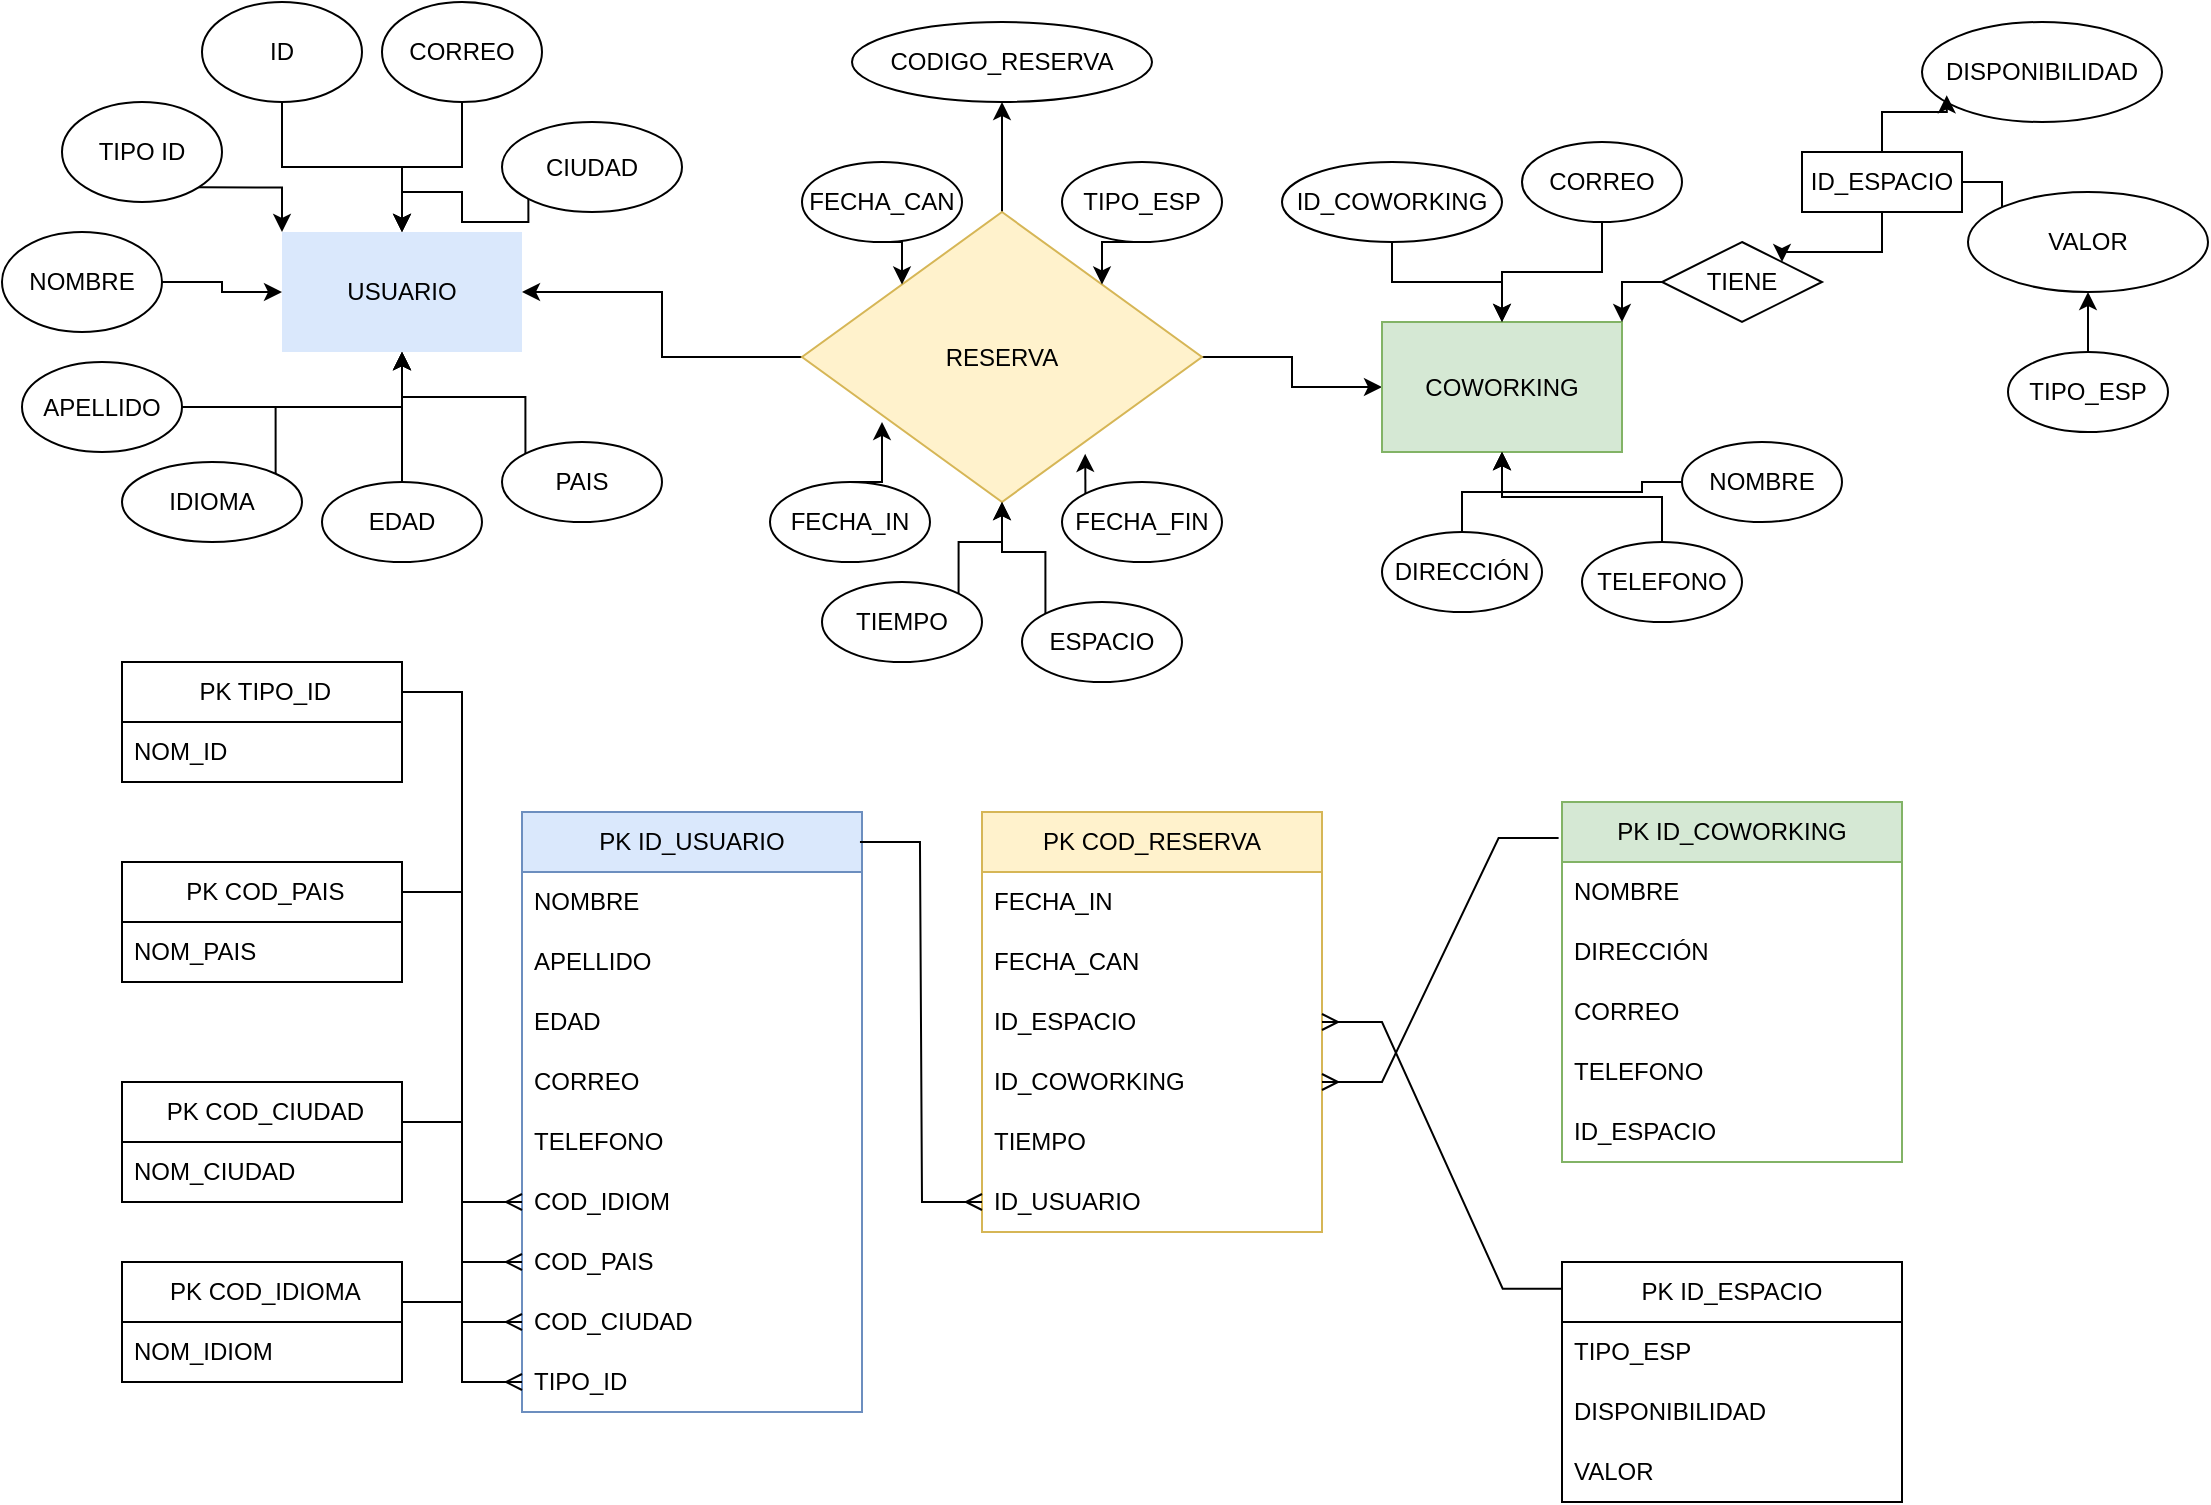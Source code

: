 <mxfile version="26.2.14">
  <diagram id="C5RBs43oDa-KdzZeNtuy" name="Page-1">
    <mxGraphModel dx="1613" dy="451" grid="1" gridSize="10" guides="1" tooltips="1" connect="1" arrows="1" fold="1" page="1" pageScale="1" pageWidth="827" pageHeight="1169" math="0" shadow="0">
      <root>
        <mxCell id="WIyWlLk6GJQsqaUBKTNV-0" />
        <mxCell id="WIyWlLk6GJQsqaUBKTNV-1" parent="WIyWlLk6GJQsqaUBKTNV-0" />
        <mxCell id="08lXmjjYTGvoLmH3V8x4-13" value="" style="edgeStyle=orthogonalEdgeStyle;rounded=0;orthogonalLoop=1;jettySize=auto;html=1;" edge="1" parent="WIyWlLk6GJQsqaUBKTNV-1" source="08lXmjjYTGvoLmH3V8x4-0" target="08lXmjjYTGvoLmH3V8x4-12">
          <mxGeometry relative="1" as="geometry" />
        </mxCell>
        <mxCell id="08lXmjjYTGvoLmH3V8x4-101" style="edgeStyle=orthogonalEdgeStyle;rounded=0;orthogonalLoop=1;jettySize=auto;html=1;exitX=1;exitY=0.5;exitDx=0;exitDy=0;entryX=0;entryY=0.5;entryDx=0;entryDy=0;" edge="1" parent="WIyWlLk6GJQsqaUBKTNV-1" source="08lXmjjYTGvoLmH3V8x4-0" target="08lXmjjYTGvoLmH3V8x4-2">
          <mxGeometry relative="1" as="geometry" />
        </mxCell>
        <mxCell id="08lXmjjYTGvoLmH3V8x4-102" style="edgeStyle=orthogonalEdgeStyle;rounded=0;orthogonalLoop=1;jettySize=auto;html=1;exitX=0;exitY=0.5;exitDx=0;exitDy=0;entryX=1;entryY=0.5;entryDx=0;entryDy=0;" edge="1" parent="WIyWlLk6GJQsqaUBKTNV-1" source="08lXmjjYTGvoLmH3V8x4-0" target="08lXmjjYTGvoLmH3V8x4-1">
          <mxGeometry relative="1" as="geometry" />
        </mxCell>
        <mxCell id="08lXmjjYTGvoLmH3V8x4-0" value="RESERVA" style="rhombus;whiteSpace=wrap;html=1;fillColor=#fff2cc;strokeColor=#d6b656;" vertex="1" parent="WIyWlLk6GJQsqaUBKTNV-1">
          <mxGeometry x="350" y="175" width="200" height="145" as="geometry" />
        </mxCell>
        <mxCell id="08lXmjjYTGvoLmH3V8x4-1" value="USUARIO" style="rounded=0;whiteSpace=wrap;html=1;fillColor=#dae8fc;strokeColor=none;" vertex="1" parent="WIyWlLk6GJQsqaUBKTNV-1">
          <mxGeometry x="90" y="185" width="120" height="60" as="geometry" />
        </mxCell>
        <mxCell id="08lXmjjYTGvoLmH3V8x4-2" value="COWORKING" style="rounded=0;whiteSpace=wrap;html=1;fillColor=#d5e8d4;strokeColor=#82b366;" vertex="1" parent="WIyWlLk6GJQsqaUBKTNV-1">
          <mxGeometry x="640" y="230" width="120" height="65" as="geometry" />
        </mxCell>
        <mxCell id="08lXmjjYTGvoLmH3V8x4-108" style="edgeStyle=orthogonalEdgeStyle;rounded=0;orthogonalLoop=1;jettySize=auto;html=1;exitX=1;exitY=0.5;exitDx=0;exitDy=0;entryX=0;entryY=0.5;entryDx=0;entryDy=0;" edge="1" parent="WIyWlLk6GJQsqaUBKTNV-1" source="08lXmjjYTGvoLmH3V8x4-3" target="08lXmjjYTGvoLmH3V8x4-1">
          <mxGeometry relative="1" as="geometry" />
        </mxCell>
        <mxCell id="08lXmjjYTGvoLmH3V8x4-3" value="NOMBRE" style="ellipse;whiteSpace=wrap;html=1;" vertex="1" parent="WIyWlLk6GJQsqaUBKTNV-1">
          <mxGeometry x="-50" y="185" width="80" height="50" as="geometry" />
        </mxCell>
        <mxCell id="08lXmjjYTGvoLmH3V8x4-107" style="edgeStyle=orthogonalEdgeStyle;rounded=0;orthogonalLoop=1;jettySize=auto;html=1;exitX=1;exitY=0.5;exitDx=0;exitDy=0;entryX=0.5;entryY=1;entryDx=0;entryDy=0;" edge="1" parent="WIyWlLk6GJQsqaUBKTNV-1" source="08lXmjjYTGvoLmH3V8x4-4" target="08lXmjjYTGvoLmH3V8x4-1">
          <mxGeometry relative="1" as="geometry" />
        </mxCell>
        <mxCell id="08lXmjjYTGvoLmH3V8x4-4" value="APELLIDO" style="ellipse;whiteSpace=wrap;html=1;" vertex="1" parent="WIyWlLk6GJQsqaUBKTNV-1">
          <mxGeometry x="-40" y="250" width="80" height="45" as="geometry" />
        </mxCell>
        <mxCell id="08lXmjjYTGvoLmH3V8x4-104" style="edgeStyle=orthogonalEdgeStyle;rounded=0;orthogonalLoop=1;jettySize=auto;html=1;exitX=0.5;exitY=0;exitDx=0;exitDy=0;entryX=0.5;entryY=1;entryDx=0;entryDy=0;" edge="1" parent="WIyWlLk6GJQsqaUBKTNV-1" source="08lXmjjYTGvoLmH3V8x4-5" target="08lXmjjYTGvoLmH3V8x4-1">
          <mxGeometry relative="1" as="geometry" />
        </mxCell>
        <mxCell id="08lXmjjYTGvoLmH3V8x4-5" value="EDAD" style="ellipse;whiteSpace=wrap;html=1;" vertex="1" parent="WIyWlLk6GJQsqaUBKTNV-1">
          <mxGeometry x="110" y="310" width="80" height="40" as="geometry" />
        </mxCell>
        <mxCell id="08lXmjjYTGvoLmH3V8x4-103" style="edgeStyle=orthogonalEdgeStyle;rounded=0;orthogonalLoop=1;jettySize=auto;html=1;exitX=0;exitY=0;exitDx=0;exitDy=0;entryX=0.5;entryY=1;entryDx=0;entryDy=0;" edge="1" parent="WIyWlLk6GJQsqaUBKTNV-1" source="08lXmjjYTGvoLmH3V8x4-6" target="08lXmjjYTGvoLmH3V8x4-1">
          <mxGeometry relative="1" as="geometry" />
        </mxCell>
        <mxCell id="08lXmjjYTGvoLmH3V8x4-6" value="PAIS" style="ellipse;whiteSpace=wrap;html=1;" vertex="1" parent="WIyWlLk6GJQsqaUBKTNV-1">
          <mxGeometry x="200" y="290" width="80" height="40" as="geometry" />
        </mxCell>
        <mxCell id="08lXmjjYTGvoLmH3V8x4-112" style="edgeStyle=orthogonalEdgeStyle;rounded=0;orthogonalLoop=1;jettySize=auto;html=1;exitX=0;exitY=1;exitDx=0;exitDy=0;entryX=0.5;entryY=0;entryDx=0;entryDy=0;" edge="1" parent="WIyWlLk6GJQsqaUBKTNV-1" source="08lXmjjYTGvoLmH3V8x4-7" target="08lXmjjYTGvoLmH3V8x4-1">
          <mxGeometry relative="1" as="geometry">
            <Array as="points">
              <mxPoint x="213" y="180" />
              <mxPoint x="180" y="180" />
              <mxPoint x="180" y="165" />
              <mxPoint x="150" y="165" />
            </Array>
          </mxGeometry>
        </mxCell>
        <mxCell id="08lXmjjYTGvoLmH3V8x4-7" value="CIUDAD" style="ellipse;whiteSpace=wrap;html=1;" vertex="1" parent="WIyWlLk6GJQsqaUBKTNV-1">
          <mxGeometry x="200" y="130" width="90" height="45" as="geometry" />
        </mxCell>
        <mxCell id="08lXmjjYTGvoLmH3V8x4-106" style="edgeStyle=orthogonalEdgeStyle;rounded=0;orthogonalLoop=1;jettySize=auto;html=1;exitX=1;exitY=0;exitDx=0;exitDy=0;entryX=0.5;entryY=1;entryDx=0;entryDy=0;" edge="1" parent="WIyWlLk6GJQsqaUBKTNV-1" source="08lXmjjYTGvoLmH3V8x4-8" target="08lXmjjYTGvoLmH3V8x4-1">
          <mxGeometry relative="1" as="geometry" />
        </mxCell>
        <mxCell id="08lXmjjYTGvoLmH3V8x4-8" value="IDIOMA" style="ellipse;whiteSpace=wrap;html=1;" vertex="1" parent="WIyWlLk6GJQsqaUBKTNV-1">
          <mxGeometry x="10" y="300" width="90" height="40" as="geometry" />
        </mxCell>
        <mxCell id="08lXmjjYTGvoLmH3V8x4-109" style="edgeStyle=orthogonalEdgeStyle;rounded=0;orthogonalLoop=1;jettySize=auto;html=1;exitX=1;exitY=1;exitDx=0;exitDy=0;entryX=0;entryY=0;entryDx=0;entryDy=0;" edge="1" parent="WIyWlLk6GJQsqaUBKTNV-1" source="08lXmjjYTGvoLmH3V8x4-9" target="08lXmjjYTGvoLmH3V8x4-1">
          <mxGeometry relative="1" as="geometry" />
        </mxCell>
        <mxCell id="08lXmjjYTGvoLmH3V8x4-9" value="TIPO ID" style="ellipse;whiteSpace=wrap;html=1;" vertex="1" parent="WIyWlLk6GJQsqaUBKTNV-1">
          <mxGeometry x="-20" y="120" width="80" height="50" as="geometry" />
        </mxCell>
        <mxCell id="08lXmjjYTGvoLmH3V8x4-110" style="edgeStyle=orthogonalEdgeStyle;rounded=0;orthogonalLoop=1;jettySize=auto;html=1;exitX=0.5;exitY=1;exitDx=0;exitDy=0;entryX=0.5;entryY=0;entryDx=0;entryDy=0;" edge="1" parent="WIyWlLk6GJQsqaUBKTNV-1" source="08lXmjjYTGvoLmH3V8x4-10" target="08lXmjjYTGvoLmH3V8x4-1">
          <mxGeometry relative="1" as="geometry" />
        </mxCell>
        <mxCell id="08lXmjjYTGvoLmH3V8x4-10" value="ID" style="ellipse;whiteSpace=wrap;html=1;" vertex="1" parent="WIyWlLk6GJQsqaUBKTNV-1">
          <mxGeometry x="50" y="70" width="80" height="50" as="geometry" />
        </mxCell>
        <mxCell id="08lXmjjYTGvoLmH3V8x4-111" style="edgeStyle=orthogonalEdgeStyle;rounded=0;orthogonalLoop=1;jettySize=auto;html=1;exitX=0.5;exitY=1;exitDx=0;exitDy=0;" edge="1" parent="WIyWlLk6GJQsqaUBKTNV-1" source="08lXmjjYTGvoLmH3V8x4-11" target="08lXmjjYTGvoLmH3V8x4-1">
          <mxGeometry relative="1" as="geometry" />
        </mxCell>
        <mxCell id="08lXmjjYTGvoLmH3V8x4-11" value="CORREO" style="ellipse;whiteSpace=wrap;html=1;" vertex="1" parent="WIyWlLk6GJQsqaUBKTNV-1">
          <mxGeometry x="140" y="70" width="80" height="50" as="geometry" />
        </mxCell>
        <mxCell id="08lXmjjYTGvoLmH3V8x4-12" value="CODIGO_RESERVA" style="ellipse;whiteSpace=wrap;html=1;" vertex="1" parent="WIyWlLk6GJQsqaUBKTNV-1">
          <mxGeometry x="375" y="80" width="150" height="40" as="geometry" />
        </mxCell>
        <mxCell id="08lXmjjYTGvoLmH3V8x4-14" value="FECHA_IN" style="ellipse;whiteSpace=wrap;html=1;" vertex="1" parent="WIyWlLk6GJQsqaUBKTNV-1">
          <mxGeometry x="334" y="310" width="80" height="40" as="geometry" />
        </mxCell>
        <mxCell id="08lXmjjYTGvoLmH3V8x4-15" value="FECHA_FIN" style="ellipse;whiteSpace=wrap;html=1;" vertex="1" parent="WIyWlLk6GJQsqaUBKTNV-1">
          <mxGeometry x="480" y="310" width="80" height="40" as="geometry" />
        </mxCell>
        <mxCell id="08lXmjjYTGvoLmH3V8x4-97" style="edgeStyle=orthogonalEdgeStyle;rounded=0;orthogonalLoop=1;jettySize=auto;html=1;exitX=1;exitY=0;exitDx=0;exitDy=0;entryX=0.5;entryY=1;entryDx=0;entryDy=0;" edge="1" parent="WIyWlLk6GJQsqaUBKTNV-1" source="08lXmjjYTGvoLmH3V8x4-16" target="08lXmjjYTGvoLmH3V8x4-0">
          <mxGeometry relative="1" as="geometry" />
        </mxCell>
        <mxCell id="08lXmjjYTGvoLmH3V8x4-16" value="TIEMPO" style="ellipse;whiteSpace=wrap;html=1;" vertex="1" parent="WIyWlLk6GJQsqaUBKTNV-1">
          <mxGeometry x="360" y="360" width="80" height="40" as="geometry" />
        </mxCell>
        <mxCell id="08lXmjjYTGvoLmH3V8x4-99" style="edgeStyle=orthogonalEdgeStyle;rounded=0;orthogonalLoop=1;jettySize=auto;html=1;exitX=0.5;exitY=1;exitDx=0;exitDy=0;entryX=1;entryY=0;entryDx=0;entryDy=0;" edge="1" parent="WIyWlLk6GJQsqaUBKTNV-1" source="08lXmjjYTGvoLmH3V8x4-17" target="08lXmjjYTGvoLmH3V8x4-0">
          <mxGeometry relative="1" as="geometry" />
        </mxCell>
        <mxCell id="08lXmjjYTGvoLmH3V8x4-17" value="TIPO_ESP" style="ellipse;whiteSpace=wrap;html=1;" vertex="1" parent="WIyWlLk6GJQsqaUBKTNV-1">
          <mxGeometry x="480" y="150" width="80" height="40" as="geometry" />
        </mxCell>
        <mxCell id="08lXmjjYTGvoLmH3V8x4-100" style="edgeStyle=orthogonalEdgeStyle;rounded=0;orthogonalLoop=1;jettySize=auto;html=1;exitX=0.5;exitY=1;exitDx=0;exitDy=0;entryX=0;entryY=0;entryDx=0;entryDy=0;" edge="1" parent="WIyWlLk6GJQsqaUBKTNV-1" source="08lXmjjYTGvoLmH3V8x4-18" target="08lXmjjYTGvoLmH3V8x4-0">
          <mxGeometry relative="1" as="geometry" />
        </mxCell>
        <mxCell id="08lXmjjYTGvoLmH3V8x4-18" value="FECHA_CAN" style="ellipse;whiteSpace=wrap;html=1;" vertex="1" parent="WIyWlLk6GJQsqaUBKTNV-1">
          <mxGeometry x="350" y="150" width="80" height="40" as="geometry" />
        </mxCell>
        <mxCell id="08lXmjjYTGvoLmH3V8x4-75" style="edgeStyle=orthogonalEdgeStyle;rounded=0;orthogonalLoop=1;jettySize=auto;html=1;exitX=0.5;exitY=0;exitDx=0;exitDy=0;entryX=0.5;entryY=1;entryDx=0;entryDy=0;" edge="1" parent="WIyWlLk6GJQsqaUBKTNV-1" source="08lXmjjYTGvoLmH3V8x4-21" target="08lXmjjYTGvoLmH3V8x4-32">
          <mxGeometry relative="1" as="geometry" />
        </mxCell>
        <mxCell id="08lXmjjYTGvoLmH3V8x4-21" value="TIPO_ESP" style="ellipse;whiteSpace=wrap;html=1;" vertex="1" parent="WIyWlLk6GJQsqaUBKTNV-1">
          <mxGeometry x="953" y="245" width="80" height="40" as="geometry" />
        </mxCell>
        <mxCell id="08lXmjjYTGvoLmH3V8x4-72" style="edgeStyle=orthogonalEdgeStyle;rounded=0;orthogonalLoop=1;jettySize=auto;html=1;entryX=0.5;entryY=1;entryDx=0;entryDy=0;" edge="1" parent="WIyWlLk6GJQsqaUBKTNV-1" source="08lXmjjYTGvoLmH3V8x4-22" target="08lXmjjYTGvoLmH3V8x4-2">
          <mxGeometry relative="1" as="geometry" />
        </mxCell>
        <mxCell id="08lXmjjYTGvoLmH3V8x4-22" value="DIRECCIÓN" style="ellipse;whiteSpace=wrap;html=1;" vertex="1" parent="WIyWlLk6GJQsqaUBKTNV-1">
          <mxGeometry x="640" y="335" width="80" height="40" as="geometry" />
        </mxCell>
        <mxCell id="08lXmjjYTGvoLmH3V8x4-73" style="edgeStyle=orthogonalEdgeStyle;rounded=0;orthogonalLoop=1;jettySize=auto;html=1;entryX=0.5;entryY=1;entryDx=0;entryDy=0;" edge="1" parent="WIyWlLk6GJQsqaUBKTNV-1" source="08lXmjjYTGvoLmH3V8x4-23" target="08lXmjjYTGvoLmH3V8x4-2">
          <mxGeometry relative="1" as="geometry" />
        </mxCell>
        <mxCell id="08lXmjjYTGvoLmH3V8x4-23" value="TELEFONO" style="ellipse;whiteSpace=wrap;html=1;" vertex="1" parent="WIyWlLk6GJQsqaUBKTNV-1">
          <mxGeometry x="740" y="340" width="80" height="40" as="geometry" />
        </mxCell>
        <mxCell id="08lXmjjYTGvoLmH3V8x4-71" style="edgeStyle=orthogonalEdgeStyle;rounded=0;orthogonalLoop=1;jettySize=auto;html=1;entryX=0.5;entryY=0;entryDx=0;entryDy=0;" edge="1" parent="WIyWlLk6GJQsqaUBKTNV-1" source="08lXmjjYTGvoLmH3V8x4-24" target="08lXmjjYTGvoLmH3V8x4-2">
          <mxGeometry relative="1" as="geometry" />
        </mxCell>
        <mxCell id="08lXmjjYTGvoLmH3V8x4-24" value="CORREO" style="ellipse;whiteSpace=wrap;html=1;" vertex="1" parent="WIyWlLk6GJQsqaUBKTNV-1">
          <mxGeometry x="710" y="140" width="80" height="40" as="geometry" />
        </mxCell>
        <mxCell id="08lXmjjYTGvoLmH3V8x4-70" style="edgeStyle=orthogonalEdgeStyle;rounded=0;orthogonalLoop=1;jettySize=auto;html=1;" edge="1" parent="WIyWlLk6GJQsqaUBKTNV-1" source="08lXmjjYTGvoLmH3V8x4-25" target="08lXmjjYTGvoLmH3V8x4-2">
          <mxGeometry relative="1" as="geometry" />
        </mxCell>
        <mxCell id="08lXmjjYTGvoLmH3V8x4-25" value="ID_COWORKING" style="ellipse;whiteSpace=wrap;html=1;" vertex="1" parent="WIyWlLk6GJQsqaUBKTNV-1">
          <mxGeometry x="590" y="150" width="110" height="40" as="geometry" />
        </mxCell>
        <mxCell id="08lXmjjYTGvoLmH3V8x4-98" style="edgeStyle=orthogonalEdgeStyle;rounded=0;orthogonalLoop=1;jettySize=auto;html=1;exitX=0;exitY=0;exitDx=0;exitDy=0;" edge="1" parent="WIyWlLk6GJQsqaUBKTNV-1" source="08lXmjjYTGvoLmH3V8x4-27" target="08lXmjjYTGvoLmH3V8x4-0">
          <mxGeometry relative="1" as="geometry" />
        </mxCell>
        <mxCell id="08lXmjjYTGvoLmH3V8x4-27" value="ESPACIO" style="ellipse;whiteSpace=wrap;html=1;" vertex="1" parent="WIyWlLk6GJQsqaUBKTNV-1">
          <mxGeometry x="460" y="370" width="80" height="40" as="geometry" />
        </mxCell>
        <mxCell id="08lXmjjYTGvoLmH3V8x4-29" value="DISPONIBILIDAD" style="ellipse;whiteSpace=wrap;html=1;" vertex="1" parent="WIyWlLk6GJQsqaUBKTNV-1">
          <mxGeometry x="910" y="80" width="120" height="50" as="geometry" />
        </mxCell>
        <mxCell id="08lXmjjYTGvoLmH3V8x4-69" style="edgeStyle=orthogonalEdgeStyle;rounded=0;orthogonalLoop=1;jettySize=auto;html=1;exitX=0.5;exitY=1;exitDx=0;exitDy=0;entryX=1;entryY=0;entryDx=0;entryDy=0;" edge="1" parent="WIyWlLk6GJQsqaUBKTNV-1" source="08lXmjjYTGvoLmH3V8x4-30" target="08lXmjjYTGvoLmH3V8x4-31">
          <mxGeometry relative="1" as="geometry" />
        </mxCell>
        <mxCell id="08lXmjjYTGvoLmH3V8x4-76" style="edgeStyle=orthogonalEdgeStyle;rounded=0;orthogonalLoop=1;jettySize=auto;html=1;entryX=0;entryY=0.5;entryDx=0;entryDy=0;" edge="1" parent="WIyWlLk6GJQsqaUBKTNV-1" source="08lXmjjYTGvoLmH3V8x4-30" target="08lXmjjYTGvoLmH3V8x4-32">
          <mxGeometry relative="1" as="geometry" />
        </mxCell>
        <mxCell id="08lXmjjYTGvoLmH3V8x4-30" value="ID_ESPACIO" style="rounded=0;whiteSpace=wrap;html=1;" vertex="1" parent="WIyWlLk6GJQsqaUBKTNV-1">
          <mxGeometry x="850" y="145" width="80" height="30" as="geometry" />
        </mxCell>
        <mxCell id="08lXmjjYTGvoLmH3V8x4-67" style="edgeStyle=orthogonalEdgeStyle;rounded=0;orthogonalLoop=1;jettySize=auto;html=1;exitX=0;exitY=0.5;exitDx=0;exitDy=0;entryX=1;entryY=0;entryDx=0;entryDy=0;" edge="1" parent="WIyWlLk6GJQsqaUBKTNV-1" source="08lXmjjYTGvoLmH3V8x4-31" target="08lXmjjYTGvoLmH3V8x4-2">
          <mxGeometry relative="1" as="geometry" />
        </mxCell>
        <mxCell id="08lXmjjYTGvoLmH3V8x4-31" value="TIENE" style="rhombus;whiteSpace=wrap;html=1;" vertex="1" parent="WIyWlLk6GJQsqaUBKTNV-1">
          <mxGeometry x="780" y="190" width="80" height="40" as="geometry" />
        </mxCell>
        <mxCell id="08lXmjjYTGvoLmH3V8x4-32" value="VALOR" style="ellipse;whiteSpace=wrap;html=1;" vertex="1" parent="WIyWlLk6GJQsqaUBKTNV-1">
          <mxGeometry x="933" y="165" width="120" height="50" as="geometry" />
        </mxCell>
        <mxCell id="08lXmjjYTGvoLmH3V8x4-33" value="PK ID_USUARIO" style="swimlane;fontStyle=0;childLayout=stackLayout;horizontal=1;startSize=30;horizontalStack=0;resizeParent=1;resizeParentMax=0;resizeLast=0;collapsible=1;marginBottom=0;whiteSpace=wrap;html=1;fillColor=#dae8fc;strokeColor=#6c8ebf;" vertex="1" parent="WIyWlLk6GJQsqaUBKTNV-1">
          <mxGeometry x="210" y="475" width="170" height="300" as="geometry" />
        </mxCell>
        <mxCell id="08lXmjjYTGvoLmH3V8x4-34" value="NOMBRE" style="text;strokeColor=none;fillColor=none;align=left;verticalAlign=middle;spacingLeft=4;spacingRight=4;overflow=hidden;points=[[0,0.5],[1,0.5]];portConstraint=eastwest;rotatable=0;whiteSpace=wrap;html=1;" vertex="1" parent="08lXmjjYTGvoLmH3V8x4-33">
          <mxGeometry y="30" width="170" height="30" as="geometry" />
        </mxCell>
        <mxCell id="08lXmjjYTGvoLmH3V8x4-35" value="APELLIDO" style="text;strokeColor=none;fillColor=none;align=left;verticalAlign=middle;spacingLeft=4;spacingRight=4;overflow=hidden;points=[[0,0.5],[1,0.5]];portConstraint=eastwest;rotatable=0;whiteSpace=wrap;html=1;" vertex="1" parent="08lXmjjYTGvoLmH3V8x4-33">
          <mxGeometry y="60" width="170" height="30" as="geometry" />
        </mxCell>
        <mxCell id="08lXmjjYTGvoLmH3V8x4-36" value="EDAD" style="text;strokeColor=none;fillColor=none;align=left;verticalAlign=middle;spacingLeft=4;spacingRight=4;overflow=hidden;points=[[0,0.5],[1,0.5]];portConstraint=eastwest;rotatable=0;whiteSpace=wrap;html=1;" vertex="1" parent="08lXmjjYTGvoLmH3V8x4-33">
          <mxGeometry y="90" width="170" height="30" as="geometry" />
        </mxCell>
        <mxCell id="08lXmjjYTGvoLmH3V8x4-54" value="CORREO" style="text;strokeColor=none;fillColor=none;align=left;verticalAlign=middle;spacingLeft=4;spacingRight=4;overflow=hidden;points=[[0,0.5],[1,0.5]];portConstraint=eastwest;rotatable=0;whiteSpace=wrap;html=1;" vertex="1" parent="08lXmjjYTGvoLmH3V8x4-33">
          <mxGeometry y="120" width="170" height="30" as="geometry" />
        </mxCell>
        <mxCell id="08lXmjjYTGvoLmH3V8x4-114" value="" style="edgeStyle=entityRelationEdgeStyle;fontSize=12;html=1;endArrow=ERmany;rounded=0;entryX=0;entryY=0.5;entryDx=0;entryDy=0;" edge="1" parent="08lXmjjYTGvoLmH3V8x4-33" target="08lXmjjYTGvoLmH3V8x4-50">
          <mxGeometry width="100" height="100" relative="1" as="geometry">
            <mxPoint x="-60" y="245" as="sourcePoint" />
            <mxPoint x="40" y="145" as="targetPoint" />
          </mxGeometry>
        </mxCell>
        <mxCell id="08lXmjjYTGvoLmH3V8x4-55" value="TELEFONO" style="text;strokeColor=none;fillColor=none;align=left;verticalAlign=middle;spacingLeft=4;spacingRight=4;overflow=hidden;points=[[0,0.5],[1,0.5]];portConstraint=eastwest;rotatable=0;whiteSpace=wrap;html=1;" vertex="1" parent="08lXmjjYTGvoLmH3V8x4-33">
          <mxGeometry y="150" width="170" height="30" as="geometry" />
        </mxCell>
        <mxCell id="08lXmjjYTGvoLmH3V8x4-50" value="&lt;span style=&quot;text-align: center;&quot;&gt;COD_IDIOM&lt;/span&gt;" style="text;strokeColor=none;fillColor=none;align=left;verticalAlign=middle;spacingLeft=4;spacingRight=4;overflow=hidden;points=[[0,0.5],[1,0.5]];portConstraint=eastwest;rotatable=0;whiteSpace=wrap;html=1;" vertex="1" parent="08lXmjjYTGvoLmH3V8x4-33">
          <mxGeometry y="180" width="170" height="30" as="geometry" />
        </mxCell>
        <mxCell id="08lXmjjYTGvoLmH3V8x4-51" value="COD_PAIS" style="text;strokeColor=none;fillColor=none;align=left;verticalAlign=middle;spacingLeft=4;spacingRight=4;overflow=hidden;points=[[0,0.5],[1,0.5]];portConstraint=eastwest;rotatable=0;whiteSpace=wrap;html=1;" vertex="1" parent="08lXmjjYTGvoLmH3V8x4-33">
          <mxGeometry y="210" width="170" height="30" as="geometry" />
        </mxCell>
        <mxCell id="08lXmjjYTGvoLmH3V8x4-52" value="COD_CIUDAD" style="text;strokeColor=none;fillColor=none;align=left;verticalAlign=middle;spacingLeft=4;spacingRight=4;overflow=hidden;points=[[0,0.5],[1,0.5]];portConstraint=eastwest;rotatable=0;whiteSpace=wrap;html=1;" vertex="1" parent="08lXmjjYTGvoLmH3V8x4-33">
          <mxGeometry y="240" width="170" height="30" as="geometry" />
        </mxCell>
        <mxCell id="08lXmjjYTGvoLmH3V8x4-53" value="TIPO_ID" style="text;strokeColor=none;fillColor=none;align=left;verticalAlign=middle;spacingLeft=4;spacingRight=4;overflow=hidden;points=[[0,0.5],[1,0.5]];portConstraint=eastwest;rotatable=0;whiteSpace=wrap;html=1;" vertex="1" parent="08lXmjjYTGvoLmH3V8x4-33">
          <mxGeometry y="270" width="170" height="30" as="geometry" />
        </mxCell>
        <mxCell id="08lXmjjYTGvoLmH3V8x4-39" value="&amp;nbsp;PK TIPO_ID" style="swimlane;fontStyle=0;childLayout=stackLayout;horizontal=1;startSize=30;horizontalStack=0;resizeParent=1;resizeParentMax=0;resizeLast=0;collapsible=1;marginBottom=0;whiteSpace=wrap;html=1;" vertex="1" parent="WIyWlLk6GJQsqaUBKTNV-1">
          <mxGeometry x="10" y="400" width="140" height="60" as="geometry" />
        </mxCell>
        <mxCell id="08lXmjjYTGvoLmH3V8x4-40" value="NOM_ID" style="text;strokeColor=none;fillColor=none;align=left;verticalAlign=middle;spacingLeft=4;spacingRight=4;overflow=hidden;points=[[0,0.5],[1,0.5]];portConstraint=eastwest;rotatable=0;whiteSpace=wrap;html=1;" vertex="1" parent="08lXmjjYTGvoLmH3V8x4-39">
          <mxGeometry y="30" width="140" height="30" as="geometry" />
        </mxCell>
        <mxCell id="08lXmjjYTGvoLmH3V8x4-44" value="&amp;nbsp;PK COD_PAIS" style="swimlane;fontStyle=0;childLayout=stackLayout;horizontal=1;startSize=30;horizontalStack=0;resizeParent=1;resizeParentMax=0;resizeLast=0;collapsible=1;marginBottom=0;whiteSpace=wrap;html=1;" vertex="1" parent="WIyWlLk6GJQsqaUBKTNV-1">
          <mxGeometry x="10" y="500" width="140" height="60" as="geometry" />
        </mxCell>
        <mxCell id="08lXmjjYTGvoLmH3V8x4-45" value="NOM_PAIS" style="text;strokeColor=none;fillColor=none;align=left;verticalAlign=middle;spacingLeft=4;spacingRight=4;overflow=hidden;points=[[0,0.5],[1,0.5]];portConstraint=eastwest;rotatable=0;whiteSpace=wrap;html=1;" vertex="1" parent="08lXmjjYTGvoLmH3V8x4-44">
          <mxGeometry y="30" width="140" height="30" as="geometry" />
        </mxCell>
        <mxCell id="08lXmjjYTGvoLmH3V8x4-46" value="&amp;nbsp;PK COD_CIUDAD" style="swimlane;fontStyle=0;childLayout=stackLayout;horizontal=1;startSize=30;horizontalStack=0;resizeParent=1;resizeParentMax=0;resizeLast=0;collapsible=1;marginBottom=0;whiteSpace=wrap;html=1;" vertex="1" parent="WIyWlLk6GJQsqaUBKTNV-1">
          <mxGeometry x="10" y="610" width="140" height="60" as="geometry" />
        </mxCell>
        <mxCell id="08lXmjjYTGvoLmH3V8x4-47" value="NOM_CIUDAD" style="text;strokeColor=none;fillColor=none;align=left;verticalAlign=middle;spacingLeft=4;spacingRight=4;overflow=hidden;points=[[0,0.5],[1,0.5]];portConstraint=eastwest;rotatable=0;whiteSpace=wrap;html=1;" vertex="1" parent="08lXmjjYTGvoLmH3V8x4-46">
          <mxGeometry y="30" width="140" height="30" as="geometry" />
        </mxCell>
        <mxCell id="08lXmjjYTGvoLmH3V8x4-48" value="&amp;nbsp;PK COD_IDIOMA" style="swimlane;fontStyle=0;childLayout=stackLayout;horizontal=1;startSize=30;horizontalStack=0;resizeParent=1;resizeParentMax=0;resizeLast=0;collapsible=1;marginBottom=0;whiteSpace=wrap;html=1;" vertex="1" parent="WIyWlLk6GJQsqaUBKTNV-1">
          <mxGeometry x="10" y="700" width="140" height="60" as="geometry" />
        </mxCell>
        <mxCell id="08lXmjjYTGvoLmH3V8x4-49" value="NOM_IDIOM" style="text;strokeColor=none;fillColor=none;align=left;verticalAlign=middle;spacingLeft=4;spacingRight=4;overflow=hidden;points=[[0,0.5],[1,0.5]];portConstraint=eastwest;rotatable=0;whiteSpace=wrap;html=1;" vertex="1" parent="08lXmjjYTGvoLmH3V8x4-48">
          <mxGeometry y="30" width="140" height="30" as="geometry" />
        </mxCell>
        <mxCell id="08lXmjjYTGvoLmH3V8x4-56" value="PK ID_COWORKING" style="swimlane;fontStyle=0;childLayout=stackLayout;horizontal=1;startSize=30;horizontalStack=0;resizeParent=1;resizeParentMax=0;resizeLast=0;collapsible=1;marginBottom=0;whiteSpace=wrap;html=1;fillColor=#d5e8d4;strokeColor=#82b366;" vertex="1" parent="WIyWlLk6GJQsqaUBKTNV-1">
          <mxGeometry x="730" y="470" width="170" height="180" as="geometry" />
        </mxCell>
        <mxCell id="08lXmjjYTGvoLmH3V8x4-57" value="NOMBRE" style="text;strokeColor=none;fillColor=none;align=left;verticalAlign=middle;spacingLeft=4;spacingRight=4;overflow=hidden;points=[[0,0.5],[1,0.5]];portConstraint=eastwest;rotatable=0;whiteSpace=wrap;html=1;" vertex="1" parent="08lXmjjYTGvoLmH3V8x4-56">
          <mxGeometry y="30" width="170" height="30" as="geometry" />
        </mxCell>
        <mxCell id="08lXmjjYTGvoLmH3V8x4-58" value="DIRECCIÓN" style="text;strokeColor=none;fillColor=none;align=left;verticalAlign=middle;spacingLeft=4;spacingRight=4;overflow=hidden;points=[[0,0.5],[1,0.5]];portConstraint=eastwest;rotatable=0;whiteSpace=wrap;html=1;" vertex="1" parent="08lXmjjYTGvoLmH3V8x4-56">
          <mxGeometry y="60" width="170" height="30" as="geometry" />
        </mxCell>
        <mxCell id="08lXmjjYTGvoLmH3V8x4-60" value="CORREO" style="text;strokeColor=none;fillColor=none;align=left;verticalAlign=middle;spacingLeft=4;spacingRight=4;overflow=hidden;points=[[0,0.5],[1,0.5]];portConstraint=eastwest;rotatable=0;whiteSpace=wrap;html=1;" vertex="1" parent="08lXmjjYTGvoLmH3V8x4-56">
          <mxGeometry y="90" width="170" height="30" as="geometry" />
        </mxCell>
        <mxCell id="08lXmjjYTGvoLmH3V8x4-61" value="TELEFONO" style="text;strokeColor=none;fillColor=none;align=left;verticalAlign=middle;spacingLeft=4;spacingRight=4;overflow=hidden;points=[[0,0.5],[1,0.5]];portConstraint=eastwest;rotatable=0;whiteSpace=wrap;html=1;" vertex="1" parent="08lXmjjYTGvoLmH3V8x4-56">
          <mxGeometry y="120" width="170" height="30" as="geometry" />
        </mxCell>
        <mxCell id="08lXmjjYTGvoLmH3V8x4-62" value="&lt;span style=&quot;text-align: center;&quot;&gt;ID_ESPACIO&lt;/span&gt;" style="text;strokeColor=none;fillColor=none;align=left;verticalAlign=middle;spacingLeft=4;spacingRight=4;overflow=hidden;points=[[0,0.5],[1,0.5]];portConstraint=eastwest;rotatable=0;whiteSpace=wrap;html=1;" vertex="1" parent="08lXmjjYTGvoLmH3V8x4-56">
          <mxGeometry y="150" width="170" height="30" as="geometry" />
        </mxCell>
        <mxCell id="08lXmjjYTGvoLmH3V8x4-74" style="edgeStyle=orthogonalEdgeStyle;rounded=0;orthogonalLoop=1;jettySize=auto;html=1;entryX=0.5;entryY=1;entryDx=0;entryDy=0;" edge="1" parent="WIyWlLk6GJQsqaUBKTNV-1" source="08lXmjjYTGvoLmH3V8x4-66" target="08lXmjjYTGvoLmH3V8x4-2">
          <mxGeometry relative="1" as="geometry" />
        </mxCell>
        <mxCell id="08lXmjjYTGvoLmH3V8x4-66" value="NOMBRE" style="ellipse;whiteSpace=wrap;html=1;" vertex="1" parent="WIyWlLk6GJQsqaUBKTNV-1">
          <mxGeometry x="790" y="290" width="80" height="40" as="geometry" />
        </mxCell>
        <mxCell id="08lXmjjYTGvoLmH3V8x4-77" style="edgeStyle=orthogonalEdgeStyle;rounded=0;orthogonalLoop=1;jettySize=auto;html=1;entryX=0.103;entryY=0.733;entryDx=0;entryDy=0;entryPerimeter=0;" edge="1" parent="WIyWlLk6GJQsqaUBKTNV-1" source="08lXmjjYTGvoLmH3V8x4-30" target="08lXmjjYTGvoLmH3V8x4-29">
          <mxGeometry relative="1" as="geometry" />
        </mxCell>
        <mxCell id="08lXmjjYTGvoLmH3V8x4-79" value="PK ID_ESPACIO" style="swimlane;fontStyle=0;childLayout=stackLayout;horizontal=1;startSize=30;horizontalStack=0;resizeParent=1;resizeParentMax=0;resizeLast=0;collapsible=1;marginBottom=0;whiteSpace=wrap;html=1;" vertex="1" parent="WIyWlLk6GJQsqaUBKTNV-1">
          <mxGeometry x="730" y="700" width="170" height="120" as="geometry" />
        </mxCell>
        <mxCell id="08lXmjjYTGvoLmH3V8x4-80" value="TIPO_ESP" style="text;strokeColor=none;fillColor=none;align=left;verticalAlign=middle;spacingLeft=4;spacingRight=4;overflow=hidden;points=[[0,0.5],[1,0.5]];portConstraint=eastwest;rotatable=0;whiteSpace=wrap;html=1;" vertex="1" parent="08lXmjjYTGvoLmH3V8x4-79">
          <mxGeometry y="30" width="170" height="30" as="geometry" />
        </mxCell>
        <mxCell id="08lXmjjYTGvoLmH3V8x4-81" value="DISPONIBILIDAD" style="text;strokeColor=none;fillColor=none;align=left;verticalAlign=middle;spacingLeft=4;spacingRight=4;overflow=hidden;points=[[0,0.5],[1,0.5]];portConstraint=eastwest;rotatable=0;whiteSpace=wrap;html=1;" vertex="1" parent="08lXmjjYTGvoLmH3V8x4-79">
          <mxGeometry y="60" width="170" height="30" as="geometry" />
        </mxCell>
        <mxCell id="08lXmjjYTGvoLmH3V8x4-82" value="VALOR" style="text;strokeColor=none;fillColor=none;align=left;verticalAlign=middle;spacingLeft=4;spacingRight=4;overflow=hidden;points=[[0,0.5],[1,0.5]];portConstraint=eastwest;rotatable=0;whiteSpace=wrap;html=1;" vertex="1" parent="08lXmjjYTGvoLmH3V8x4-79">
          <mxGeometry y="90" width="170" height="30" as="geometry" />
        </mxCell>
        <mxCell id="08lXmjjYTGvoLmH3V8x4-85" value="PK COD_RESERVA" style="swimlane;fontStyle=0;childLayout=stackLayout;horizontal=1;startSize=30;horizontalStack=0;resizeParent=1;resizeParentMax=0;resizeLast=0;collapsible=1;marginBottom=0;whiteSpace=wrap;html=1;fillColor=#fff2cc;strokeColor=#d6b656;" vertex="1" parent="WIyWlLk6GJQsqaUBKTNV-1">
          <mxGeometry x="440" y="475" width="170" height="210" as="geometry" />
        </mxCell>
        <mxCell id="08lXmjjYTGvoLmH3V8x4-86" value="FECHA_IN" style="text;strokeColor=none;fillColor=none;align=left;verticalAlign=middle;spacingLeft=4;spacingRight=4;overflow=hidden;points=[[0,0.5],[1,0.5]];portConstraint=eastwest;rotatable=0;whiteSpace=wrap;html=1;" vertex="1" parent="08lXmjjYTGvoLmH3V8x4-85">
          <mxGeometry y="30" width="170" height="30" as="geometry" />
        </mxCell>
        <mxCell id="08lXmjjYTGvoLmH3V8x4-87" value="FECHA_CAN" style="text;strokeColor=none;fillColor=none;align=left;verticalAlign=middle;spacingLeft=4;spacingRight=4;overflow=hidden;points=[[0,0.5],[1,0.5]];portConstraint=eastwest;rotatable=0;whiteSpace=wrap;html=1;" vertex="1" parent="08lXmjjYTGvoLmH3V8x4-85">
          <mxGeometry y="60" width="170" height="30" as="geometry" />
        </mxCell>
        <mxCell id="08lXmjjYTGvoLmH3V8x4-88" value="ID_ESPACIO" style="text;strokeColor=none;fillColor=none;align=left;verticalAlign=middle;spacingLeft=4;spacingRight=4;overflow=hidden;points=[[0,0.5],[1,0.5]];portConstraint=eastwest;rotatable=0;whiteSpace=wrap;html=1;" vertex="1" parent="08lXmjjYTGvoLmH3V8x4-85">
          <mxGeometry y="90" width="170" height="30" as="geometry" />
        </mxCell>
        <mxCell id="08lXmjjYTGvoLmH3V8x4-89" value="ID_COWORKING" style="text;strokeColor=none;fillColor=none;align=left;verticalAlign=middle;spacingLeft=4;spacingRight=4;overflow=hidden;points=[[0,0.5],[1,0.5]];portConstraint=eastwest;rotatable=0;whiteSpace=wrap;html=1;" vertex="1" parent="08lXmjjYTGvoLmH3V8x4-85">
          <mxGeometry y="120" width="170" height="30" as="geometry" />
        </mxCell>
        <mxCell id="08lXmjjYTGvoLmH3V8x4-90" value="TIEMPO" style="text;strokeColor=none;fillColor=none;align=left;verticalAlign=middle;spacingLeft=4;spacingRight=4;overflow=hidden;points=[[0,0.5],[1,0.5]];portConstraint=eastwest;rotatable=0;whiteSpace=wrap;html=1;" vertex="1" parent="08lXmjjYTGvoLmH3V8x4-85">
          <mxGeometry y="150" width="170" height="30" as="geometry" />
        </mxCell>
        <mxCell id="08lXmjjYTGvoLmH3V8x4-119" value="ID_USUARIO" style="text;strokeColor=none;fillColor=none;align=left;verticalAlign=middle;spacingLeft=4;spacingRight=4;overflow=hidden;points=[[0,0.5],[1,0.5]];portConstraint=eastwest;rotatable=0;whiteSpace=wrap;html=1;" vertex="1" parent="08lXmjjYTGvoLmH3V8x4-85">
          <mxGeometry y="180" width="170" height="30" as="geometry" />
        </mxCell>
        <mxCell id="08lXmjjYTGvoLmH3V8x4-95" style="edgeStyle=orthogonalEdgeStyle;rounded=0;orthogonalLoop=1;jettySize=auto;html=1;exitX=0.5;exitY=0;exitDx=0;exitDy=0;entryX=0.2;entryY=0.724;entryDx=0;entryDy=0;entryPerimeter=0;" edge="1" parent="WIyWlLk6GJQsqaUBKTNV-1" source="08lXmjjYTGvoLmH3V8x4-14" target="08lXmjjYTGvoLmH3V8x4-0">
          <mxGeometry relative="1" as="geometry" />
        </mxCell>
        <mxCell id="08lXmjjYTGvoLmH3V8x4-96" style="edgeStyle=orthogonalEdgeStyle;rounded=0;orthogonalLoop=1;jettySize=auto;html=1;exitX=0;exitY=0;exitDx=0;exitDy=0;entryX=0.708;entryY=0.834;entryDx=0;entryDy=0;entryPerimeter=0;" edge="1" parent="WIyWlLk6GJQsqaUBKTNV-1" source="08lXmjjYTGvoLmH3V8x4-15" target="08lXmjjYTGvoLmH3V8x4-0">
          <mxGeometry relative="1" as="geometry" />
        </mxCell>
        <mxCell id="08lXmjjYTGvoLmH3V8x4-116" value="" style="edgeStyle=entityRelationEdgeStyle;fontSize=12;html=1;endArrow=ERmany;rounded=0;entryX=0;entryY=0.5;entryDx=0;entryDy=0;" edge="1" parent="WIyWlLk6GJQsqaUBKTNV-1" target="08lXmjjYTGvoLmH3V8x4-52">
          <mxGeometry width="100" height="100" relative="1" as="geometry">
            <mxPoint x="150" y="630" as="sourcePoint" />
            <mxPoint x="210" y="580" as="targetPoint" />
          </mxGeometry>
        </mxCell>
        <mxCell id="08lXmjjYTGvoLmH3V8x4-117" value="" style="edgeStyle=entityRelationEdgeStyle;fontSize=12;html=1;endArrow=ERmany;rounded=0;entryX=0;entryY=0.5;entryDx=0;entryDy=0;exitX=1;exitY=0.25;exitDx=0;exitDy=0;" edge="1" parent="WIyWlLk6GJQsqaUBKTNV-1" source="08lXmjjYTGvoLmH3V8x4-39" target="08lXmjjYTGvoLmH3V8x4-53">
          <mxGeometry width="100" height="100" relative="1" as="geometry">
            <mxPoint x="160" y="640" as="sourcePoint" />
            <mxPoint x="220" y="740" as="targetPoint" />
          </mxGeometry>
        </mxCell>
        <mxCell id="08lXmjjYTGvoLmH3V8x4-118" value="" style="edgeStyle=entityRelationEdgeStyle;fontSize=12;html=1;endArrow=ERmany;rounded=0;entryX=0;entryY=0.5;entryDx=0;entryDy=0;exitX=1;exitY=0.25;exitDx=0;exitDy=0;" edge="1" parent="WIyWlLk6GJQsqaUBKTNV-1" source="08lXmjjYTGvoLmH3V8x4-44" target="08lXmjjYTGvoLmH3V8x4-51">
          <mxGeometry width="100" height="100" relative="1" as="geometry">
            <mxPoint x="160" y="425" as="sourcePoint" />
            <mxPoint x="220" y="770" as="targetPoint" />
          </mxGeometry>
        </mxCell>
        <mxCell id="08lXmjjYTGvoLmH3V8x4-122" value="" style="edgeStyle=entityRelationEdgeStyle;fontSize=12;html=1;endArrow=ERmany;rounded=0;entryX=1;entryY=0.5;entryDx=0;entryDy=0;exitX=0.002;exitY=0.111;exitDx=0;exitDy=0;exitPerimeter=0;" edge="1" parent="WIyWlLk6GJQsqaUBKTNV-1" source="08lXmjjYTGvoLmH3V8x4-79" target="08lXmjjYTGvoLmH3V8x4-88">
          <mxGeometry width="100" height="100" relative="1" as="geometry">
            <mxPoint x="600" y="730" as="sourcePoint" />
            <mxPoint x="700" y="710" as="targetPoint" />
          </mxGeometry>
        </mxCell>
        <mxCell id="08lXmjjYTGvoLmH3V8x4-123" value="" style="edgeStyle=entityRelationEdgeStyle;fontSize=12;html=1;endArrow=ERmany;rounded=0;entryX=1;entryY=0.5;entryDx=0;entryDy=0;exitX=-0.01;exitY=0.1;exitDx=0;exitDy=0;exitPerimeter=0;" edge="1" parent="WIyWlLk6GJQsqaUBKTNV-1" source="08lXmjjYTGvoLmH3V8x4-56" target="08lXmjjYTGvoLmH3V8x4-89">
          <mxGeometry width="100" height="100" relative="1" as="geometry">
            <mxPoint x="720" y="833" as="sourcePoint" />
            <mxPoint x="600" y="700" as="targetPoint" />
          </mxGeometry>
        </mxCell>
        <mxCell id="08lXmjjYTGvoLmH3V8x4-124" value="" style="edgeStyle=entityRelationEdgeStyle;fontSize=12;html=1;endArrow=ERmany;rounded=0;exitX=0.994;exitY=0.05;exitDx=0;exitDy=0;exitPerimeter=0;entryX=0;entryY=0.5;entryDx=0;entryDy=0;" edge="1" parent="WIyWlLk6GJQsqaUBKTNV-1" source="08lXmjjYTGvoLmH3V8x4-33" target="08lXmjjYTGvoLmH3V8x4-119">
          <mxGeometry width="100" height="100" relative="1" as="geometry">
            <mxPoint x="530" y="670" as="sourcePoint" />
            <mxPoint x="630" y="570" as="targetPoint" />
          </mxGeometry>
        </mxCell>
      </root>
    </mxGraphModel>
  </diagram>
</mxfile>
